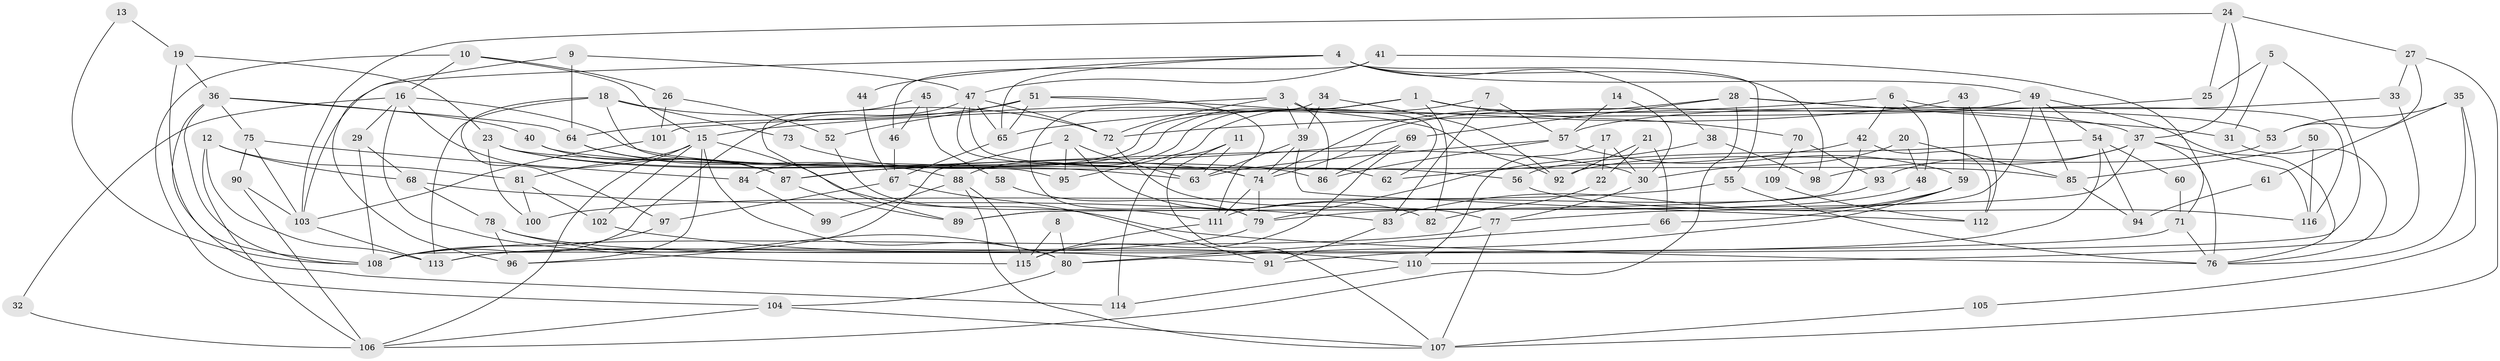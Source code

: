 // Generated by graph-tools (version 1.1) at 2025/50/03/09/25 03:50:07]
// undirected, 116 vertices, 232 edges
graph export_dot {
graph [start="1"]
  node [color=gray90,style=filled];
  1;
  2;
  3;
  4;
  5;
  6;
  7;
  8;
  9;
  10;
  11;
  12;
  13;
  14;
  15;
  16;
  17;
  18;
  19;
  20;
  21;
  22;
  23;
  24;
  25;
  26;
  27;
  28;
  29;
  30;
  31;
  32;
  33;
  34;
  35;
  36;
  37;
  38;
  39;
  40;
  41;
  42;
  43;
  44;
  45;
  46;
  47;
  48;
  49;
  50;
  51;
  52;
  53;
  54;
  55;
  56;
  57;
  58;
  59;
  60;
  61;
  62;
  63;
  64;
  65;
  66;
  67;
  68;
  69;
  70;
  71;
  72;
  73;
  74;
  75;
  76;
  77;
  78;
  79;
  80;
  81;
  82;
  83;
  84;
  85;
  86;
  87;
  88;
  89;
  90;
  91;
  92;
  93;
  94;
  95;
  96;
  97;
  98;
  99;
  100;
  101;
  102;
  103;
  104;
  105;
  106;
  107;
  108;
  109;
  110;
  111;
  112;
  113;
  114;
  115;
  116;
  1 -- 87;
  1 -- 37;
  1 -- 70;
  1 -- 82;
  1 -- 84;
  1 -- 88;
  2 -- 82;
  2 -- 96;
  2 -- 63;
  2 -- 95;
  3 -- 72;
  3 -- 86;
  3 -- 39;
  3 -- 62;
  3 -- 101;
  4 -- 103;
  4 -- 49;
  4 -- 38;
  4 -- 44;
  4 -- 55;
  4 -- 65;
  4 -- 98;
  5 -- 31;
  5 -- 108;
  5 -- 25;
  6 -- 42;
  6 -- 15;
  6 -- 48;
  6 -- 116;
  7 -- 95;
  7 -- 83;
  7 -- 57;
  8 -- 80;
  8 -- 115;
  9 -- 47;
  9 -- 64;
  9 -- 96;
  10 -- 16;
  10 -- 104;
  10 -- 15;
  10 -- 26;
  11 -- 107;
  11 -- 63;
  11 -- 114;
  12 -- 81;
  12 -- 68;
  12 -- 106;
  12 -- 113;
  13 -- 108;
  13 -- 19;
  14 -- 57;
  14 -- 30;
  15 -- 80;
  15 -- 76;
  15 -- 81;
  15 -- 96;
  15 -- 102;
  15 -- 106;
  16 -- 63;
  16 -- 87;
  16 -- 29;
  16 -- 32;
  16 -- 115;
  17 -- 110;
  17 -- 30;
  17 -- 22;
  18 -- 72;
  18 -- 113;
  18 -- 73;
  18 -- 95;
  18 -- 97;
  19 -- 108;
  19 -- 36;
  19 -- 23;
  20 -- 48;
  20 -- 30;
  20 -- 85;
  21 -- 66;
  21 -- 92;
  21 -- 22;
  22 -- 82;
  23 -- 86;
  23 -- 30;
  23 -- 56;
  23 -- 100;
  24 -- 37;
  24 -- 25;
  24 -- 27;
  24 -- 103;
  25 -- 72;
  26 -- 101;
  26 -- 52;
  27 -- 53;
  27 -- 33;
  27 -- 107;
  28 -- 74;
  28 -- 106;
  28 -- 31;
  28 -- 53;
  28 -- 69;
  29 -- 108;
  29 -- 68;
  30 -- 77;
  31 -- 76;
  32 -- 106;
  33 -- 57;
  33 -- 110;
  34 -- 39;
  34 -- 79;
  34 -- 92;
  35 -- 76;
  35 -- 53;
  35 -- 61;
  35 -- 105;
  36 -- 64;
  36 -- 114;
  36 -- 40;
  36 -- 75;
  36 -- 108;
  37 -- 98;
  37 -- 116;
  37 -- 76;
  37 -- 89;
  37 -- 93;
  38 -- 79;
  38 -- 98;
  39 -- 63;
  39 -- 74;
  39 -- 112;
  40 -- 87;
  40 -- 85;
  41 -- 47;
  41 -- 71;
  41 -- 46;
  42 -- 62;
  42 -- 89;
  42 -- 112;
  43 -- 65;
  43 -- 112;
  43 -- 59;
  44 -- 67;
  45 -- 46;
  45 -- 89;
  45 -- 58;
  46 -- 67;
  47 -- 74;
  47 -- 108;
  47 -- 62;
  47 -- 65;
  47 -- 72;
  48 -- 79;
  49 -- 76;
  49 -- 85;
  49 -- 54;
  49 -- 74;
  49 -- 77;
  50 -- 85;
  50 -- 116;
  51 -- 65;
  51 -- 52;
  51 -- 64;
  51 -- 92;
  51 -- 111;
  52 -- 111;
  53 -- 92;
  54 -- 113;
  54 -- 56;
  54 -- 60;
  54 -- 94;
  55 -- 76;
  55 -- 100;
  56 -- 116;
  57 -- 59;
  57 -- 63;
  57 -- 86;
  58 -- 79;
  59 -- 80;
  59 -- 66;
  59 -- 83;
  60 -- 71;
  61 -- 94;
  64 -- 88;
  64 -- 87;
  65 -- 67;
  66 -- 80;
  67 -- 97;
  67 -- 91;
  68 -- 83;
  68 -- 78;
  69 -- 115;
  69 -- 86;
  69 -- 87;
  70 -- 93;
  70 -- 109;
  71 -- 91;
  71 -- 76;
  72 -- 77;
  73 -- 74;
  74 -- 79;
  74 -- 111;
  75 -- 103;
  75 -- 84;
  75 -- 90;
  77 -- 107;
  77 -- 108;
  78 -- 96;
  78 -- 80;
  78 -- 91;
  79 -- 113;
  80 -- 104;
  81 -- 100;
  81 -- 102;
  83 -- 91;
  84 -- 99;
  85 -- 94;
  87 -- 89;
  88 -- 115;
  88 -- 99;
  88 -- 107;
  90 -- 106;
  90 -- 103;
  93 -- 111;
  97 -- 108;
  101 -- 103;
  102 -- 110;
  103 -- 113;
  104 -- 107;
  104 -- 106;
  105 -- 107;
  109 -- 112;
  110 -- 114;
  111 -- 115;
}
